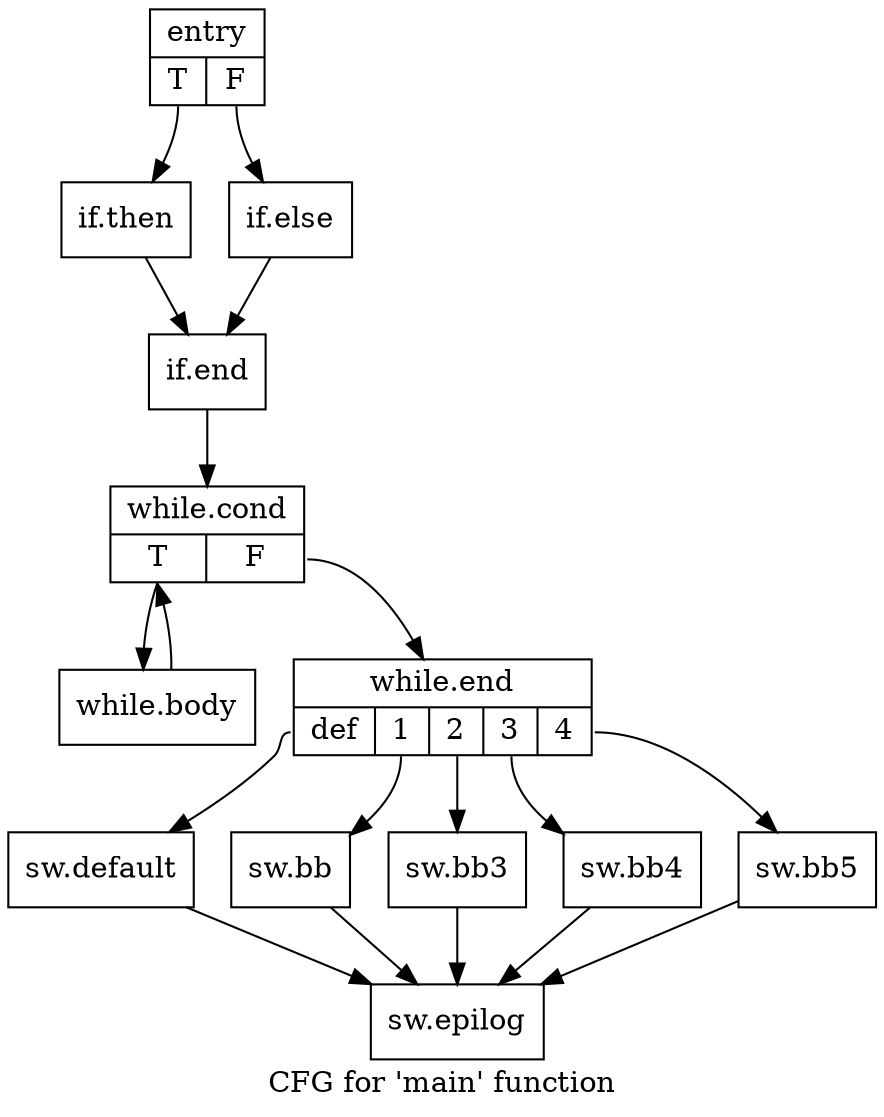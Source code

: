 digraph "CFG for 'main' function" {
	label="CFG for 'main' function";

	Node0x2176fe0 [shape=record,label="{entry|{<s0>T|<s1>F}}"];
	Node0x2176fe0:s0 -> Node0x2177db0;
	Node0x2176fe0:s1 -> Node0x2177e80;
	Node0x2177db0 [shape=record,label="{if.then}"];
	Node0x2177db0 -> Node0x21780a0;
	Node0x2177e80 [shape=record,label="{if.else}"];
	Node0x2177e80 -> Node0x21780a0;
	Node0x21780a0 [shape=record,label="{if.end}"];
	Node0x21780a0 -> Node0x2178460;
	Node0x2178460 [shape=record,label="{while.cond|{<s0>T|<s1>F}}"];
	Node0x2178460:s0 -> Node0x21785d0;
	Node0x2178460:s1 -> Node0x2178850;
	Node0x21785d0 [shape=record,label="{while.body}"];
	Node0x21785d0 -> Node0x2178460;
	Node0x2178850 [shape=record,label="{while.end|{<s0>def|<s1>1|<s2>2|<s3>3|<s4>4}}"];
	Node0x2178850:s0 -> Node0x2179860;
	Node0x2178850:s1 -> Node0x2179940;
	Node0x2178850:s2 -> Node0x2179a40;
	Node0x2178850:s3 -> Node0x2179b40;
	Node0x2178850:s4 -> Node0x2179c10;
	Node0x2179940 [shape=record,label="{sw.bb}"];
	Node0x2179940 -> Node0x217a210;
	Node0x2179a40 [shape=record,label="{sw.bb3}"];
	Node0x2179a40 -> Node0x217a210;
	Node0x2179b40 [shape=record,label="{sw.bb4}"];
	Node0x2179b40 -> Node0x217a210;
	Node0x2179c10 [shape=record,label="{sw.bb5}"];
	Node0x2179c10 -> Node0x217a210;
	Node0x2179860 [shape=record,label="{sw.default}"];
	Node0x2179860 -> Node0x217a210;
	Node0x217a210 [shape=record,label="{sw.epilog}"];
}
